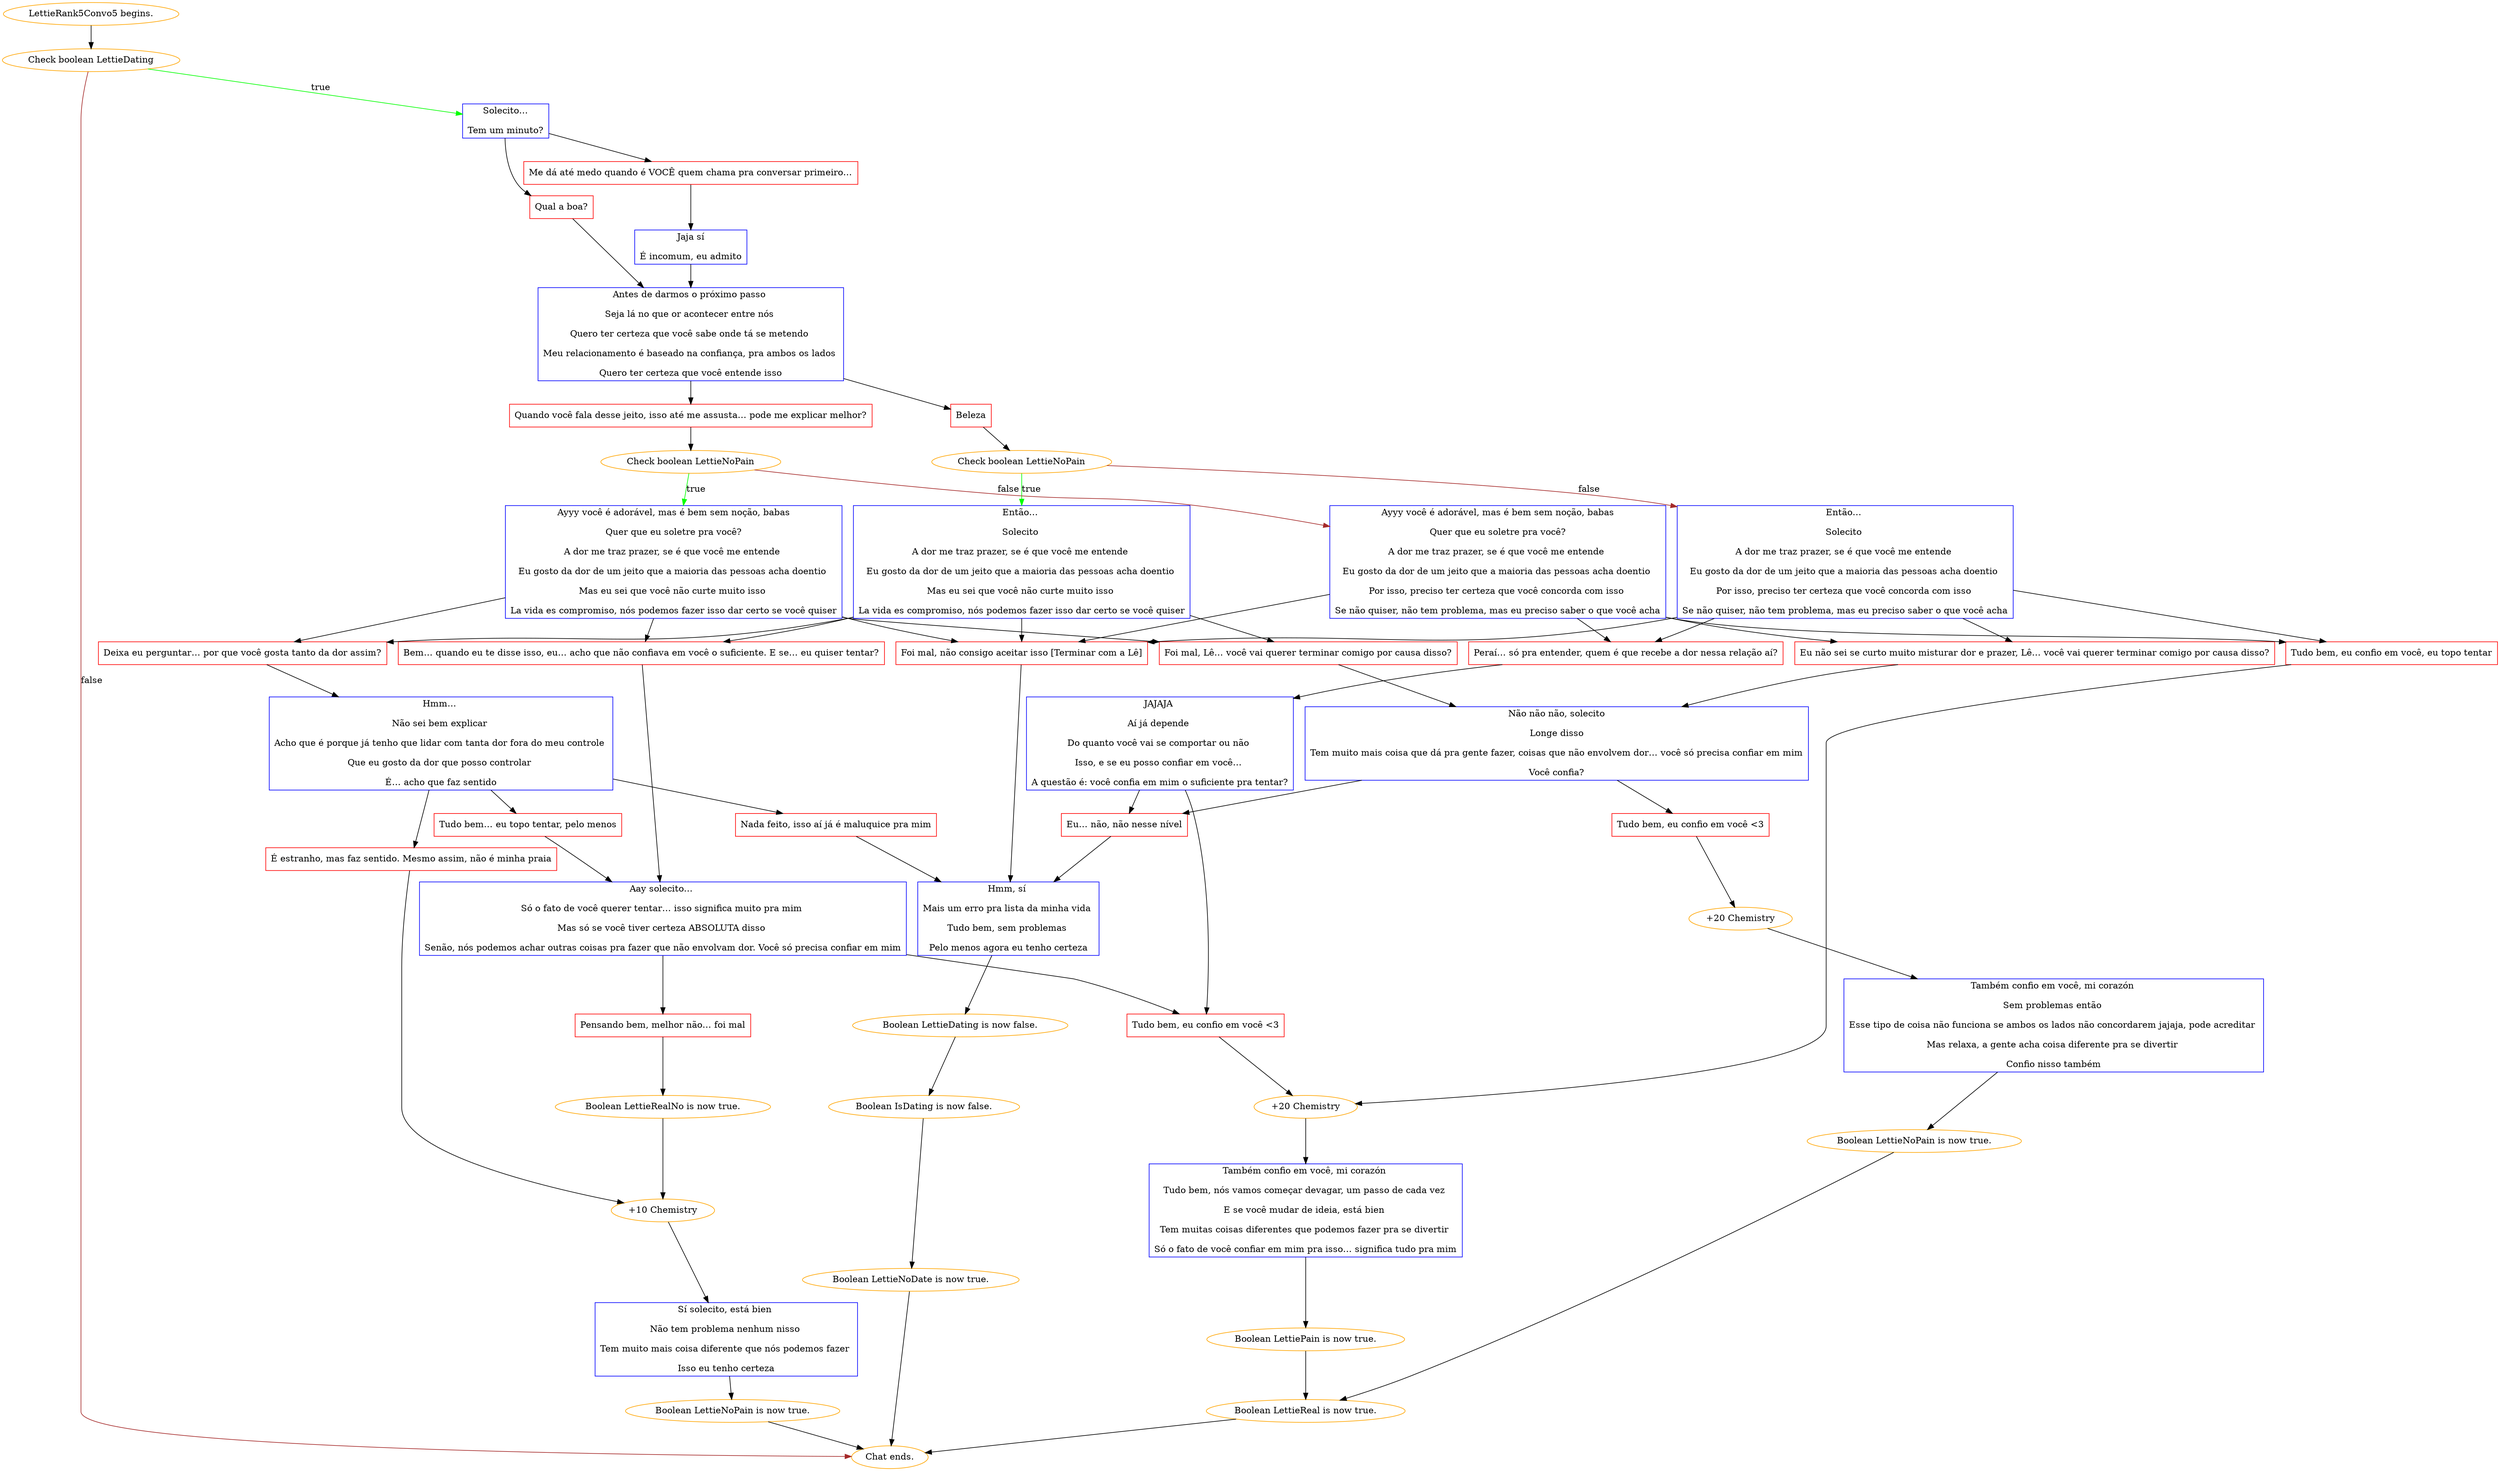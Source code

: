 digraph {
	"LettieRank5Convo5 begins." [color=orange];
		"LettieRank5Convo5 begins." -> j2659188471;
	j2659188471 [label="Check boolean LettieDating",color=orange];
		j2659188471 -> j3660490533 [label=true,color=green];
		j2659188471 -> "Chat ends." [label=false,color=brown];
	j3660490533 [label="Solecito…
Tem um minuto?",shape=box,color=blue];
		j3660490533 -> j3027477609;
		j3660490533 -> j2151129188;
	"Chat ends." [color=orange];
	j3027477609 [label="Qual a boa?",shape=box,color=red];
		j3027477609 -> j3410306103;
	j2151129188 [label="Me dá até medo quando é VOCÊ quem chama pra conversar primeiro…",shape=box,color=red];
		j2151129188 -> j2222940496;
	j3410306103 [label="Antes de darmos o próximo passo 
Seja lá no que or acontecer entre nós 
Quero ter certeza que você sabe onde tá se metendo 
Meu relacionamento é baseado na confiança, pra ambos os lados 
Quero ter certeza que você entende isso",shape=box,color=blue];
		j3410306103 -> j417513887;
		j3410306103 -> j2969881414;
	j2222940496 [label="Jaja sí
É incomum, eu admito",shape=box,color=blue];
		j2222940496 -> j3410306103;
	j417513887 [label="Beleza",shape=box,color=red];
		j417513887 -> j3478675834;
	j2969881414 [label="Quando você fala desse jeito, isso até me assusta… pode me explicar melhor?",shape=box,color=red];
		j2969881414 -> j1381516603;
	j3478675834 [label="Check boolean LettieNoPain",color=orange];
		j3478675834 -> j2362168839 [label=true,color=green];
		j3478675834 -> j3982035575 [label=false,color=brown];
	j1381516603 [label="Check boolean LettieNoPain",color=orange];
		j1381516603 -> j2432217257 [label=true,color=green];
		j1381516603 -> j1785518497 [label=false,color=brown];
	j2362168839 [label="Então… 
Solecito 
A dor me traz prazer, se é que você me entende 
Eu gosto da dor de um jeito que a maioria das pessoas acha doentio 
Mas eu sei que você não curte muito isso 
La vida es compromiso, nós podemos fazer isso dar certo se você quiser",shape=box,color=blue];
		j2362168839 -> j835619799;
		j2362168839 -> j3726442845;
		j2362168839 -> j907488062;
		j2362168839 -> j3646039571;
	j3982035575 [label="Então… 
Solecito 
A dor me traz prazer, se é que você me entende 
Eu gosto da dor de um jeito que a maioria das pessoas acha doentio 
Por isso, preciso ter certeza que você concorda com isso 
Se não quiser, não tem problema, mas eu preciso saber o que você acha",shape=box,color=blue];
		j3982035575 -> j3646039571;
		j3982035575 -> j2038205766;
		j3982035575 -> j238189286;
		j3982035575 -> j1116637026;
	j2432217257 [label="Ayyy você é adorável, mas é bem sem noção, babas
Quer que eu soletre pra você?
A dor me traz prazer, se é que você me entende 
Eu gosto da dor de um jeito que a maioria das pessoas acha doentio 
Mas eu sei que você não curte muito isso 
La vida es compromiso, nós podemos fazer isso dar certo se você quiser",shape=box,color=blue];
		j2432217257 -> j835619799;
		j2432217257 -> j3726442845;
		j2432217257 -> j907488062;
		j2432217257 -> j3646039571;
	j1785518497 [label="Ayyy você é adorável, mas é bem sem noção, babas
Quer que eu soletre pra você?
A dor me traz prazer, se é que você me entende 
Eu gosto da dor de um jeito que a maioria das pessoas acha doentio 
Por isso, preciso ter certeza que você concorda com isso 
Se não quiser, não tem problema, mas eu preciso saber o que você acha",shape=box,color=blue];
		j1785518497 -> j3646039571;
		j1785518497 -> j2038205766;
		j1785518497 -> j238189286;
		j1785518497 -> j1116637026;
	j835619799 [label="Foi mal, Lê… você vai querer terminar comigo por causa disso?",shape=box,color=red];
		j835619799 -> j3939494025;
	j3726442845 [label="Bem… quando eu te disse isso, eu… acho que não confiava em você o suficiente. E se… eu quiser tentar?",shape=box,color=red];
		j3726442845 -> j3044420590;
	j907488062 [label="Deixa eu perguntar… por que você gosta tanto da dor assim?",shape=box,color=red];
		j907488062 -> j1392551583;
	j3646039571 [label="Foi mal, não consigo aceitar isso [Terminar com a Lê]",shape=box,color=red];
		j3646039571 -> j2125138319;
	j2038205766 [label="Peraí… só pra entender, quem é que recebe a dor nessa relação aí?",shape=box,color=red];
		j2038205766 -> j1860987393;
	j238189286 [label="Tudo bem, eu confio em você, eu topo tentar",shape=box,color=red];
		j238189286 -> j957988813;
	j1116637026 [label="Eu não sei se curto muito misturar dor e prazer, Lê… você vai querer terminar comigo por causa disso?",shape=box,color=red];
		j1116637026 -> j3939494025;
	j3939494025 [label="Não não não, solecito
Longe disso
Tem muito mais coisa que dá pra gente fazer, coisas que não envolvem dor… você só precisa confiar em mim
Você confia?",shape=box,color=blue];
		j3939494025 -> j3783463973;
		j3939494025 -> j4032164890;
	j3044420590 [label="Aay solecito… 
Só o fato de você querer tentar… isso significa muito pra mim 
Mas só se você tiver certeza ABSOLUTA disso 
Senão, nós podemos achar outras coisas pra fazer que não envolvam dor. Você só precisa confiar em mim",shape=box,color=blue];
		j3044420590 -> j1409055703;
		j3044420590 -> j460815091;
	j1392551583 [label="Hmm… 
Não sei bem explicar 
Acho que é porque já tenho que lidar com tanta dor fora do meu controle 
Que eu gosto da dor que posso controlar 
É… acho que faz sentido",shape=box,color=blue];
		j1392551583 -> j462036236;
		j1392551583 -> j3929455736;
		j1392551583 -> j4148022817;
	j2125138319 [label="Hmm, sí 
Mais um erro pra lista da minha vida 
Tudo bem, sem problemas 
Pelo menos agora eu tenho certeza",shape=box,color=blue];
		j2125138319 -> j2548450594;
	j1860987393 [label="JAJAJA 
Aí já depende 
Do quanto você vai se comportar ou não 
Isso, e se eu posso confiar em você… 
A questão é: você confia em mim o suficiente pra tentar?",shape=box,color=blue];
		j1860987393 -> j1409055703;
		j1860987393 -> j4032164890;
	j957988813 [label="+20 Chemistry",color=orange];
		j957988813 -> j2527323274;
	j3783463973 [label="Tudo bem, eu confio em você <3",shape=box,color=red];
		j3783463973 -> j2489934651;
	j4032164890 [label="Eu… não, não nesse nível",shape=box,color=red];
		j4032164890 -> j2125138319;
	j1409055703 [label="Tudo bem, eu confio em você <3",shape=box,color=red];
		j1409055703 -> j957988813;
	j460815091 [label="Pensando bem, melhor não… foi mal",shape=box,color=red];
		j460815091 -> j2575086535;
	j462036236 [label="Tudo bem… eu topo tentar, pelo menos",shape=box,color=red];
		j462036236 -> j3044420590;
	j3929455736 [label="É estranho, mas faz sentido. Mesmo assim, não é minha praia",shape=box,color=red];
		j3929455736 -> j1439356524;
	j4148022817 [label="Nada feito, isso aí já é maluquice pra mim",shape=box,color=red];
		j4148022817 -> j2125138319;
	j2548450594 [label="Boolean LettieDating is now false.",color=orange];
		j2548450594 -> j4086907321;
	j2527323274 [label="Também confio em você, mi corazón 
Tudo bem, nós vamos começar devagar, um passo de cada vez 
E se você mudar de ideia, está bien 
Tem muitas coisas diferentes que podemos fazer pra se divertir 
Só o fato de você confiar em mim pra isso… significa tudo pra mim",shape=box,color=blue];
		j2527323274 -> j482436665;
	j2489934651 [label="+20 Chemistry",color=orange];
		j2489934651 -> j3151302952;
	j2575086535 [label="Boolean LettieRealNo is now true.",color=orange];
		j2575086535 -> j1439356524;
	j1439356524 [label="+10 Chemistry",color=orange];
		j1439356524 -> j1613476804;
	j4086907321 [label="Boolean IsDating is now false.",color=orange];
		j4086907321 -> j2703113057;
	j482436665 [label="Boolean LettiePain is now true.",color=orange];
		j482436665 -> j1472871842;
	j3151302952 [label="Também confio em você, mi corazón 
Sem problemas então 
Esse tipo de coisa não funciona se ambos os lados não concordarem jajaja, pode acreditar 
Mas relaxa, a gente acha coisa diferente pra se divertir 
Confio nisso também",shape=box,color=blue];
		j3151302952 -> j1979783562;
	j1613476804 [label="Sí solecito, está bien 
Não tem problema nenhum nisso 
Tem muito mais coisa diferente que nós podemos fazer 
Isso eu tenho certeza",shape=box,color=blue];
		j1613476804 -> j1152979255;
	j2703113057 [label="Boolean LettieNoDate is now true.",color=orange];
		j2703113057 -> "Chat ends.";
	j1472871842 [label="Boolean LettieReal is now true.",color=orange];
		j1472871842 -> "Chat ends.";
	j1979783562 [label="Boolean LettieNoPain is now true.",color=orange];
		j1979783562 -> j1472871842;
	j1152979255 [label="Boolean LettieNoPain is now true.",color=orange];
		j1152979255 -> "Chat ends.";
}
